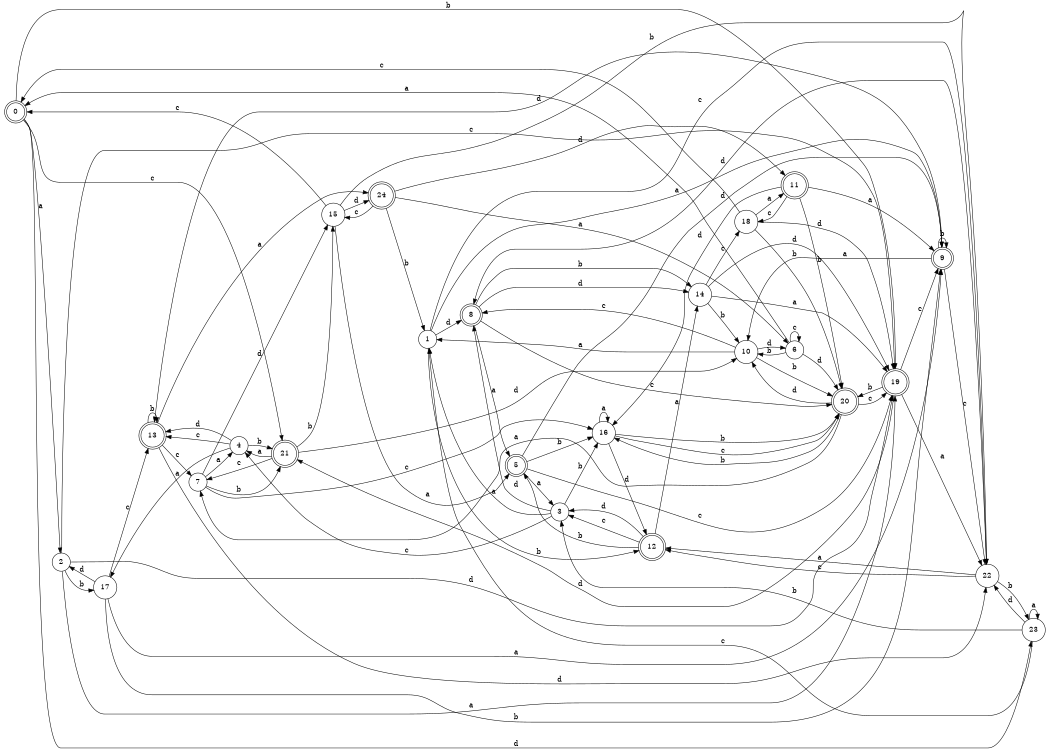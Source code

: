 digraph n20_7 {
__start0 [label="" shape="none"];

rankdir=LR;
size="8,5";

s0 [style="rounded,filled", color="black", fillcolor="white" shape="doublecircle", label="0"];
s1 [style="filled", color="black", fillcolor="white" shape="circle", label="1"];
s2 [style="filled", color="black", fillcolor="white" shape="circle", label="2"];
s3 [style="filled", color="black", fillcolor="white" shape="circle", label="3"];
s4 [style="filled", color="black", fillcolor="white" shape="circle", label="4"];
s5 [style="rounded,filled", color="black", fillcolor="white" shape="doublecircle", label="5"];
s6 [style="filled", color="black", fillcolor="white" shape="circle", label="6"];
s7 [style="filled", color="black", fillcolor="white" shape="circle", label="7"];
s8 [style="rounded,filled", color="black", fillcolor="white" shape="doublecircle", label="8"];
s9 [style="rounded,filled", color="black", fillcolor="white" shape="doublecircle", label="9"];
s10 [style="filled", color="black", fillcolor="white" shape="circle", label="10"];
s11 [style="rounded,filled", color="black", fillcolor="white" shape="doublecircle", label="11"];
s12 [style="rounded,filled", color="black", fillcolor="white" shape="doublecircle", label="12"];
s13 [style="rounded,filled", color="black", fillcolor="white" shape="doublecircle", label="13"];
s14 [style="filled", color="black", fillcolor="white" shape="circle", label="14"];
s15 [style="filled", color="black", fillcolor="white" shape="circle", label="15"];
s16 [style="filled", color="black", fillcolor="white" shape="circle", label="16"];
s17 [style="filled", color="black", fillcolor="white" shape="circle", label="17"];
s18 [style="filled", color="black", fillcolor="white" shape="circle", label="18"];
s19 [style="rounded,filled", color="black", fillcolor="white" shape="doublecircle", label="19"];
s20 [style="rounded,filled", color="black", fillcolor="white" shape="doublecircle", label="20"];
s21 [style="rounded,filled", color="black", fillcolor="white" shape="doublecircle", label="21"];
s22 [style="filled", color="black", fillcolor="white" shape="circle", label="22"];
s23 [style="filled", color="black", fillcolor="white" shape="circle", label="23"];
s24 [style="rounded,filled", color="black", fillcolor="white" shape="doublecircle", label="24"];
s0 -> s2 [label="a"];
s0 -> s19 [label="b"];
s0 -> s21 [label="c"];
s0 -> s23 [label="d"];
s1 -> s9 [label="a"];
s1 -> s12 [label="b"];
s1 -> s22 [label="c"];
s1 -> s8 [label="d"];
s2 -> s19 [label="a"];
s2 -> s17 [label="b"];
s2 -> s19 [label="c"];
s2 -> s19 [label="d"];
s3 -> s1 [label="a"];
s3 -> s16 [label="b"];
s3 -> s4 [label="c"];
s3 -> s8 [label="d"];
s4 -> s17 [label="a"];
s4 -> s21 [label="b"];
s4 -> s13 [label="c"];
s4 -> s13 [label="d"];
s5 -> s3 [label="a"];
s5 -> s16 [label="b"];
s5 -> s19 [label="c"];
s5 -> s9 [label="d"];
s6 -> s0 [label="a"];
s6 -> s10 [label="b"];
s6 -> s6 [label="c"];
s6 -> s20 [label="d"];
s7 -> s4 [label="a"];
s7 -> s21 [label="b"];
s7 -> s16 [label="c"];
s7 -> s15 [label="d"];
s8 -> s5 [label="a"];
s8 -> s14 [label="b"];
s8 -> s20 [label="c"];
s8 -> s14 [label="d"];
s9 -> s10 [label="a"];
s9 -> s9 [label="b"];
s9 -> s22 [label="c"];
s9 -> s13 [label="d"];
s10 -> s1 [label="a"];
s10 -> s20 [label="b"];
s10 -> s8 [label="c"];
s10 -> s6 [label="d"];
s11 -> s9 [label="a"];
s11 -> s20 [label="b"];
s11 -> s18 [label="c"];
s11 -> s16 [label="d"];
s12 -> s14 [label="a"];
s12 -> s5 [label="b"];
s12 -> s3 [label="c"];
s12 -> s3 [label="d"];
s13 -> s24 [label="a"];
s13 -> s13 [label="b"];
s13 -> s7 [label="c"];
s13 -> s22 [label="d"];
s14 -> s19 [label="a"];
s14 -> s10 [label="b"];
s14 -> s18 [label="c"];
s14 -> s19 [label="d"];
s15 -> s5 [label="a"];
s15 -> s22 [label="b"];
s15 -> s0 [label="c"];
s15 -> s24 [label="d"];
s16 -> s16 [label="a"];
s16 -> s20 [label="b"];
s16 -> s20 [label="c"];
s16 -> s12 [label="d"];
s17 -> s9 [label="a"];
s17 -> s9 [label="b"];
s17 -> s13 [label="c"];
s17 -> s2 [label="d"];
s18 -> s11 [label="a"];
s18 -> s20 [label="b"];
s18 -> s0 [label="c"];
s18 -> s19 [label="d"];
s19 -> s22 [label="a"];
s19 -> s20 [label="b"];
s19 -> s9 [label="c"];
s19 -> s21 [label="d"];
s20 -> s7 [label="a"];
s20 -> s16 [label="b"];
s20 -> s19 [label="c"];
s20 -> s10 [label="d"];
s21 -> s4 [label="a"];
s21 -> s15 [label="b"];
s21 -> s7 [label="c"];
s21 -> s10 [label="d"];
s22 -> s12 [label="a"];
s22 -> s23 [label="b"];
s22 -> s12 [label="c"];
s22 -> s8 [label="d"];
s23 -> s23 [label="a"];
s23 -> s3 [label="b"];
s23 -> s1 [label="c"];
s23 -> s22 [label="d"];
s24 -> s6 [label="a"];
s24 -> s1 [label="b"];
s24 -> s15 [label="c"];
s24 -> s11 [label="d"];

}